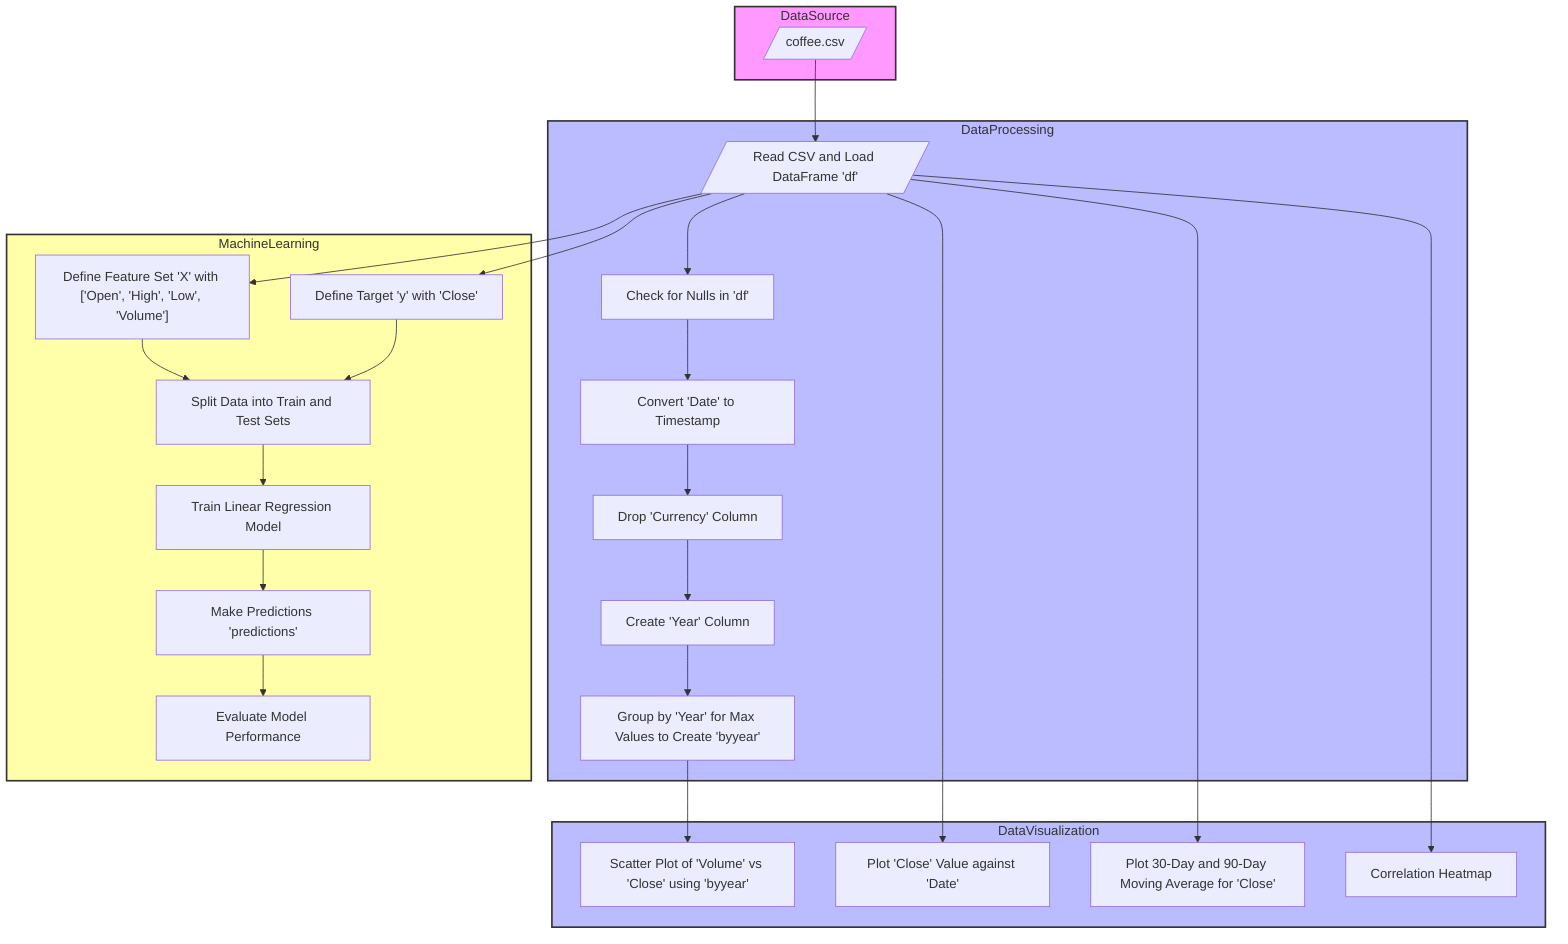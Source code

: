 flowchart TD

    subgraph DataSource
        source1[/coffee.csv/] 
        %% Data Source: coffee.csv containing daily coffee prices
    end

    subgraph DataProcessing
        step1[/"Read CSV and Load DataFrame 'df'"/]
        step2["Check for Nulls in 'df'"]
        step3["Convert 'Date' to Timestamp"]
        step4["Drop 'Currency' Column"]
        step5["Create 'Year' Column"]
        step6["Group by 'Year' for Max Values to Create 'byyear'"]
    end
    
    subgraph DataVisualization
        vis1["Scatter Plot of 'Volume' vs 'Close' using 'byyear'"]
        vis2["Plot 'Close' Value against 'Date'"]
        vis3["Plot 30-Day and 90-Day Moving Average for 'Close'"]
        vis4["Correlation Heatmap"]
    end
    
    subgraph MachineLearning
        model1["Define Feature Set 'X' with ['Open', 'High', 'Low', 'Volume']"]
        model2["Define Target 'y' with 'Close'"]
        model3["Split Data into Train and Test Sets"]
        model4["Train Linear Regression Model"]
        model5["Make Predictions 'predictions'"]
        evaluate["Evaluate Model Performance"]
    end

    source1-->step1
    step1-->step2
    step2-->step3
    step3-->step4
    step4-->step5
    step5-->step6
    step6-->vis1
    step1-->vis2
    step1-->vis3
    step1-->vis4

    step1-->model1
    step1-->model2
    model1-->model3
    model2-->model3
    model3-->model4
    model4-->model5
    model5-->evaluate

    classDef dataSource fill:#f9f,stroke:#333,stroke-width:2px;
    classDef processing fill:#bbf,stroke:#333,stroke-width:2px;
    classDef visualization fill:#bfb,stroke:#333,stroke-width:2px;
    classDef model fill:#ffa,stroke:#333,stroke-width:2px;

    class DataSource dataSource;
    class DataProcessing,DataVisualization processing;
    class MachineLearning model;